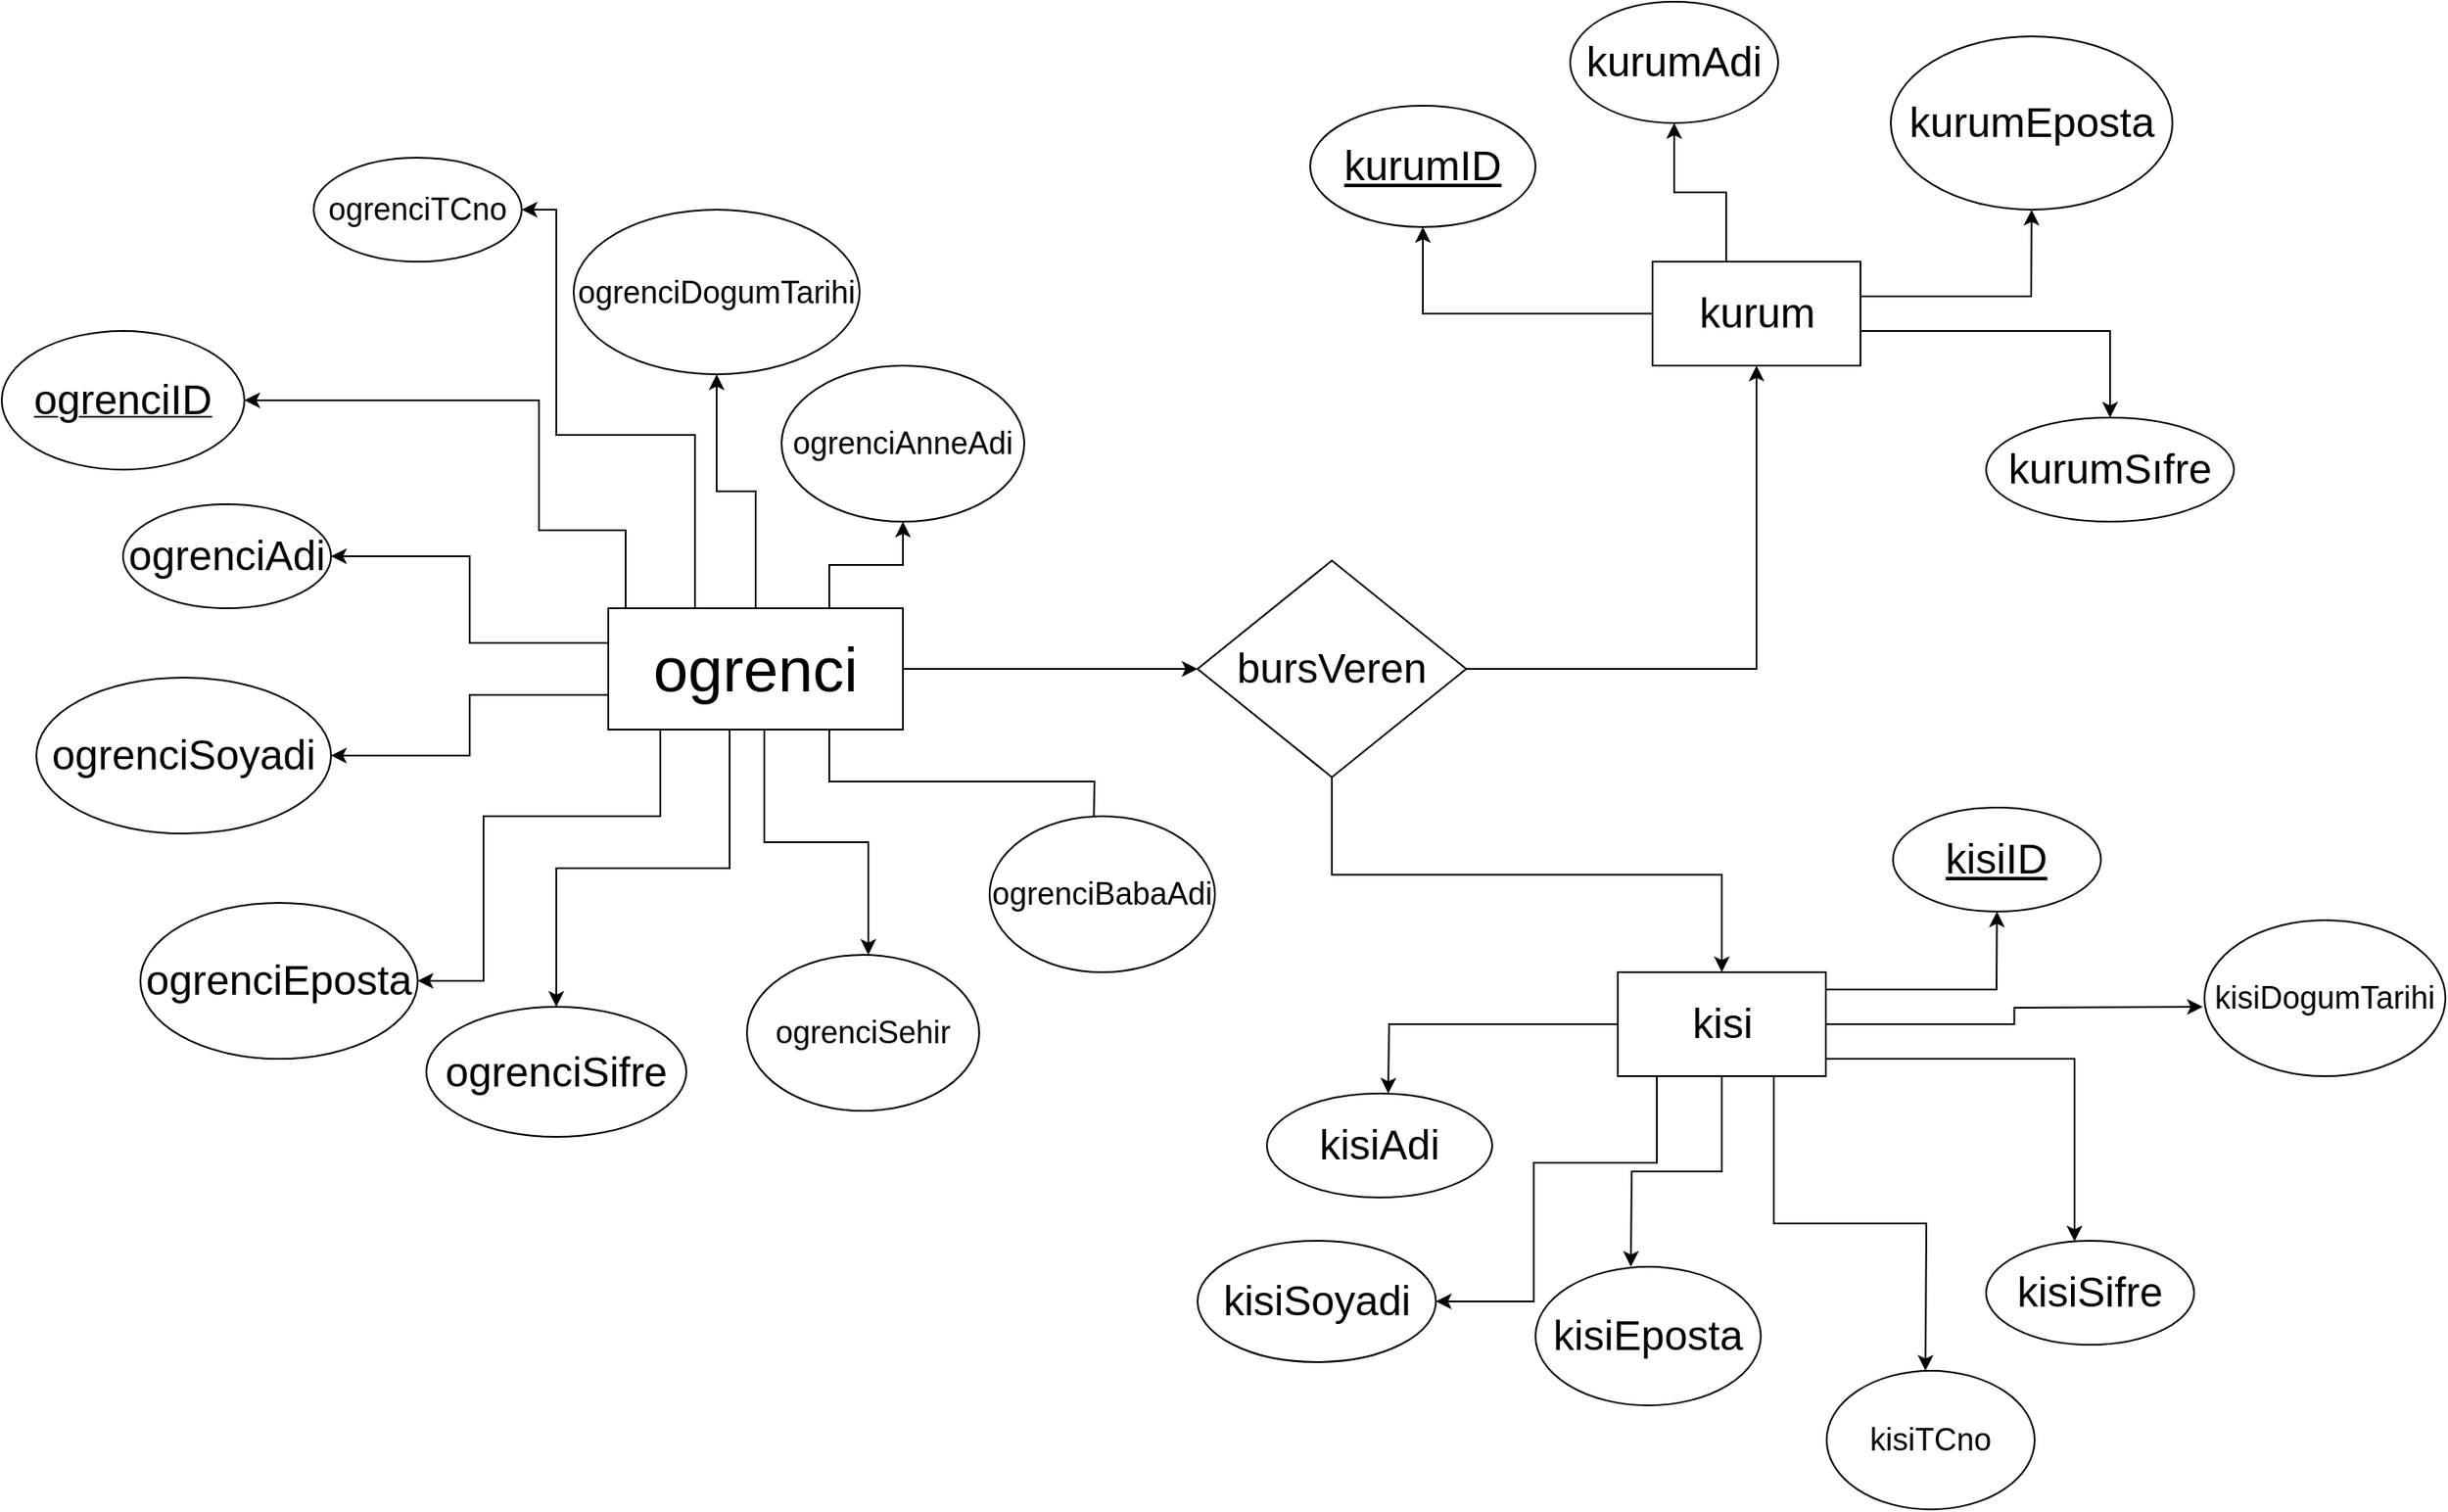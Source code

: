 <mxfile version="15.8.3" type="github">
  <diagram id="ZLQv9A1ALMM_j9aNgAFt" name="Page-1">
    <mxGraphModel dx="2957" dy="1984" grid="1" gridSize="10" guides="1" tooltips="1" connect="1" arrows="1" fold="1" page="1" pageScale="1" pageWidth="827" pageHeight="1169" math="0" shadow="0">
      <root>
        <mxCell id="0" />
        <mxCell id="1" parent="0" />
        <mxCell id="bERzIO6sfF2yys4kln_F-3" value="" style="edgeStyle=orthogonalEdgeStyle;rounded=0;orthogonalLoop=1;jettySize=auto;html=1;" parent="1" source="bERzIO6sfF2yys4kln_F-1" target="bERzIO6sfF2yys4kln_F-2" edge="1">
          <mxGeometry relative="1" as="geometry">
            <Array as="points">
              <mxPoint x="270" y="215" />
              <mxPoint x="220" y="215" />
              <mxPoint x="220" y="140" />
            </Array>
          </mxGeometry>
        </mxCell>
        <mxCell id="bERzIO6sfF2yys4kln_F-6" value="" style="edgeStyle=orthogonalEdgeStyle;rounded=0;orthogonalLoop=1;jettySize=auto;html=1;" parent="1" source="bERzIO6sfF2yys4kln_F-1" target="bERzIO6sfF2yys4kln_F-5" edge="1">
          <mxGeometry relative="1" as="geometry">
            <Array as="points">
              <mxPoint x="180" y="280" />
              <mxPoint x="180" y="230" />
            </Array>
          </mxGeometry>
        </mxCell>
        <mxCell id="bERzIO6sfF2yys4kln_F-8" value="" style="edgeStyle=orthogonalEdgeStyle;rounded=0;orthogonalLoop=1;jettySize=auto;html=1;" parent="1" source="bERzIO6sfF2yys4kln_F-1" target="bERzIO6sfF2yys4kln_F-7" edge="1">
          <mxGeometry relative="1" as="geometry">
            <Array as="points">
              <mxPoint x="180" y="310" />
              <mxPoint x="180" y="345" />
            </Array>
          </mxGeometry>
        </mxCell>
        <mxCell id="bERzIO6sfF2yys4kln_F-10" value="" style="edgeStyle=orthogonalEdgeStyle;rounded=0;orthogonalLoop=1;jettySize=auto;html=1;" parent="1" source="bERzIO6sfF2yys4kln_F-1" target="bERzIO6sfF2yys4kln_F-9" edge="1">
          <mxGeometry relative="1" as="geometry">
            <Array as="points">
              <mxPoint x="290" y="380" />
              <mxPoint x="188" y="380" />
              <mxPoint x="188" y="475" />
            </Array>
          </mxGeometry>
        </mxCell>
        <mxCell id="bERzIO6sfF2yys4kln_F-12" value="" style="edgeStyle=orthogonalEdgeStyle;rounded=0;orthogonalLoop=1;jettySize=auto;html=1;" parent="1" source="bERzIO6sfF2yys4kln_F-1" target="bERzIO6sfF2yys4kln_F-11" edge="1">
          <mxGeometry relative="1" as="geometry">
            <Array as="points">
              <mxPoint x="330" y="410" />
              <mxPoint x="230" y="410" />
            </Array>
          </mxGeometry>
        </mxCell>
        <mxCell id="bERzIO6sfF2yys4kln_F-14" value="" style="edgeStyle=orthogonalEdgeStyle;rounded=0;orthogonalLoop=1;jettySize=auto;html=1;" parent="1" source="bERzIO6sfF2yys4kln_F-1" target="bERzIO6sfF2yys4kln_F-13" edge="1">
          <mxGeometry relative="1" as="geometry" />
        </mxCell>
        <mxCell id="M0t3qspqStOu3Ynn6SdP-2" value="" style="edgeStyle=orthogonalEdgeStyle;rounded=0;orthogonalLoop=1;jettySize=auto;html=1;" edge="1" parent="1" source="bERzIO6sfF2yys4kln_F-1" target="M0t3qspqStOu3Ynn6SdP-1">
          <mxGeometry relative="1" as="geometry">
            <Array as="points">
              <mxPoint x="310" y="160" />
              <mxPoint x="230" y="160" />
            </Array>
          </mxGeometry>
        </mxCell>
        <mxCell id="M0t3qspqStOu3Ynn6SdP-4" value="" style="edgeStyle=orthogonalEdgeStyle;rounded=0;orthogonalLoop=1;jettySize=auto;html=1;fontSize=18;" edge="1" parent="1" source="bERzIO6sfF2yys4kln_F-1" target="M0t3qspqStOu3Ynn6SdP-3">
          <mxGeometry relative="1" as="geometry" />
        </mxCell>
        <mxCell id="M0t3qspqStOu3Ynn6SdP-6" style="edgeStyle=orthogonalEdgeStyle;rounded=0;orthogonalLoop=1;jettySize=auto;html=1;exitX=0.75;exitY=1;exitDx=0;exitDy=0;fontSize=18;" edge="1" parent="1" source="bERzIO6sfF2yys4kln_F-1">
          <mxGeometry relative="1" as="geometry">
            <mxPoint x="410" y="460" as="targetPoint" />
            <Array as="points">
              <mxPoint x="350" y="330" />
              <mxPoint x="350" y="395" />
              <mxPoint x="410" y="395" />
            </Array>
          </mxGeometry>
        </mxCell>
        <mxCell id="M0t3qspqStOu3Ynn6SdP-8" style="edgeStyle=orthogonalEdgeStyle;rounded=0;orthogonalLoop=1;jettySize=auto;html=1;exitX=0.75;exitY=0;exitDx=0;exitDy=0;fontSize=18;" edge="1" parent="1" source="bERzIO6sfF2yys4kln_F-1" target="M0t3qspqStOu3Ynn6SdP-9">
          <mxGeometry relative="1" as="geometry">
            <mxPoint x="420" y="170" as="targetPoint" />
          </mxGeometry>
        </mxCell>
        <mxCell id="M0t3qspqStOu3Ynn6SdP-10" style="edgeStyle=orthogonalEdgeStyle;rounded=0;orthogonalLoop=1;jettySize=auto;html=1;exitX=0.75;exitY=1;exitDx=0;exitDy=0;fontSize=18;" edge="1" parent="1" source="bERzIO6sfF2yys4kln_F-1">
          <mxGeometry relative="1" as="geometry">
            <mxPoint x="540" y="390" as="targetPoint" />
          </mxGeometry>
        </mxCell>
        <mxCell id="bERzIO6sfF2yys4kln_F-1" value="&lt;font style=&quot;font-size: 36px&quot;&gt;ogrenci&lt;/font&gt;" style="rounded=0;whiteSpace=wrap;html=1;" parent="1" vertex="1">
          <mxGeometry x="260" y="260" width="170" height="70" as="geometry" />
        </mxCell>
        <mxCell id="bERzIO6sfF2yys4kln_F-2" value="&lt;u&gt;&lt;font style=&quot;font-size: 24px&quot;&gt;ogrenciID&lt;/font&gt;&lt;/u&gt;" style="ellipse;whiteSpace=wrap;html=1;rounded=0;" parent="1" vertex="1">
          <mxGeometry x="-90" y="100" width="140" height="80" as="geometry" />
        </mxCell>
        <mxCell id="bERzIO6sfF2yys4kln_F-5" value="&lt;font style=&quot;font-size: 24px&quot;&gt;ogrenciAdi&lt;/font&gt;" style="ellipse;whiteSpace=wrap;html=1;rounded=0;" parent="1" vertex="1">
          <mxGeometry x="-20" y="200" width="120" height="60" as="geometry" />
        </mxCell>
        <mxCell id="bERzIO6sfF2yys4kln_F-7" value="&lt;font style=&quot;font-size: 24px&quot;&gt;ogrenciSoyadi&lt;/font&gt;" style="ellipse;whiteSpace=wrap;html=1;rounded=0;" parent="1" vertex="1">
          <mxGeometry x="-70" y="300" width="170" height="90" as="geometry" />
        </mxCell>
        <mxCell id="bERzIO6sfF2yys4kln_F-9" value="&lt;font style=&quot;font-size: 24px&quot;&gt;ogrenciEposta&lt;/font&gt;" style="ellipse;whiteSpace=wrap;html=1;rounded=0;" parent="1" vertex="1">
          <mxGeometry x="-10" y="430" width="160" height="90" as="geometry" />
        </mxCell>
        <mxCell id="bERzIO6sfF2yys4kln_F-11" value="&lt;font style=&quot;font-size: 24px&quot;&gt;ogrenciSifre&lt;/font&gt;" style="ellipse;whiteSpace=wrap;html=1;rounded=0;" parent="1" vertex="1">
          <mxGeometry x="155" y="490" width="150" height="75" as="geometry" />
        </mxCell>
        <mxCell id="bERzIO6sfF2yys4kln_F-16" value="" style="edgeStyle=orthogonalEdgeStyle;rounded=0;orthogonalLoop=1;jettySize=auto;html=1;" parent="1" source="bERzIO6sfF2yys4kln_F-13" target="bERzIO6sfF2yys4kln_F-15" edge="1">
          <mxGeometry relative="1" as="geometry" />
        </mxCell>
        <mxCell id="bERzIO6sfF2yys4kln_F-26" value="" style="edgeStyle=orthogonalEdgeStyle;rounded=0;orthogonalLoop=1;jettySize=auto;html=1;exitX=0.5;exitY=1;exitDx=0;exitDy=0;" parent="1" source="bERzIO6sfF2yys4kln_F-13" target="bERzIO6sfF2yys4kln_F-25" edge="1">
          <mxGeometry relative="1" as="geometry">
            <mxPoint x="678" y="360" as="sourcePoint" />
          </mxGeometry>
        </mxCell>
        <mxCell id="bERzIO6sfF2yys4kln_F-13" value="&lt;font style=&quot;font-size: 24px&quot;&gt;bursVeren&lt;/font&gt;" style="rhombus;whiteSpace=wrap;html=1;rounded=0;" parent="1" vertex="1">
          <mxGeometry x="600" y="232.5" width="155" height="125" as="geometry" />
        </mxCell>
        <mxCell id="bERzIO6sfF2yys4kln_F-18" value="" style="edgeStyle=orthogonalEdgeStyle;rounded=0;orthogonalLoop=1;jettySize=auto;html=1;" parent="1" source="bERzIO6sfF2yys4kln_F-15" target="bERzIO6sfF2yys4kln_F-17" edge="1">
          <mxGeometry relative="1" as="geometry" />
        </mxCell>
        <mxCell id="bERzIO6sfF2yys4kln_F-20" value="" style="edgeStyle=orthogonalEdgeStyle;rounded=0;orthogonalLoop=1;jettySize=auto;html=1;" parent="1" source="bERzIO6sfF2yys4kln_F-15" target="bERzIO6sfF2yys4kln_F-19" edge="1">
          <mxGeometry relative="1" as="geometry">
            <Array as="points">
              <mxPoint x="905" y="20" />
              <mxPoint x="875" y="20" />
            </Array>
          </mxGeometry>
        </mxCell>
        <mxCell id="bERzIO6sfF2yys4kln_F-22" value="" style="edgeStyle=orthogonalEdgeStyle;rounded=0;orthogonalLoop=1;jettySize=auto;html=1;" parent="1" source="bERzIO6sfF2yys4kln_F-15" target="bERzIO6sfF2yys4kln_F-21" edge="1">
          <mxGeometry relative="1" as="geometry">
            <Array as="points">
              <mxPoint x="1081" y="80" />
            </Array>
          </mxGeometry>
        </mxCell>
        <mxCell id="bERzIO6sfF2yys4kln_F-24" value="" style="edgeStyle=orthogonalEdgeStyle;rounded=0;orthogonalLoop=1;jettySize=auto;html=1;" parent="1" source="bERzIO6sfF2yys4kln_F-15" target="bERzIO6sfF2yys4kln_F-23" edge="1">
          <mxGeometry relative="1" as="geometry">
            <Array as="points">
              <mxPoint x="1015" y="100" />
              <mxPoint x="1015" y="100" />
            </Array>
          </mxGeometry>
        </mxCell>
        <mxCell id="bERzIO6sfF2yys4kln_F-15" value="&lt;font style=&quot;font-size: 24px&quot;&gt;kurum&lt;/font&gt;" style="whiteSpace=wrap;html=1;rounded=0;" parent="1" vertex="1">
          <mxGeometry x="862.5" y="60" width="120" height="60" as="geometry" />
        </mxCell>
        <mxCell id="bERzIO6sfF2yys4kln_F-17" value="&lt;font style=&quot;font-size: 24px&quot;&gt;&lt;u&gt;kurumID&lt;/u&gt;&lt;/font&gt;" style="ellipse;whiteSpace=wrap;html=1;rounded=0;" parent="1" vertex="1">
          <mxGeometry x="665" y="-30" width="130" height="70" as="geometry" />
        </mxCell>
        <mxCell id="bERzIO6sfF2yys4kln_F-19" value="&lt;font style=&quot;font-size: 24px&quot;&gt;kurumAdi&lt;/font&gt;" style="ellipse;whiteSpace=wrap;html=1;rounded=0;" parent="1" vertex="1">
          <mxGeometry x="815" y="-90" width="120" height="70" as="geometry" />
        </mxCell>
        <mxCell id="bERzIO6sfF2yys4kln_F-21" value="&lt;font style=&quot;font-size: 24px&quot;&gt;kurumEposta&lt;/font&gt;" style="ellipse;whiteSpace=wrap;html=1;rounded=0;" parent="1" vertex="1">
          <mxGeometry x="1000" y="-70" width="162.5" height="100" as="geometry" />
        </mxCell>
        <mxCell id="bERzIO6sfF2yys4kln_F-23" value="&lt;font style=&quot;font-size: 24px&quot;&gt;kurumSıfre&lt;/font&gt;" style="ellipse;whiteSpace=wrap;html=1;rounded=0;" parent="1" vertex="1">
          <mxGeometry x="1055" y="150" width="143" height="60" as="geometry" />
        </mxCell>
        <mxCell id="bERzIO6sfF2yys4kln_F-28" value="" style="edgeStyle=orthogonalEdgeStyle;rounded=0;orthogonalLoop=1;jettySize=auto;html=1;" parent="1" source="bERzIO6sfF2yys4kln_F-25" target="bERzIO6sfF2yys4kln_F-27" edge="1">
          <mxGeometry relative="1" as="geometry">
            <Array as="points">
              <mxPoint x="1061" y="480" />
            </Array>
          </mxGeometry>
        </mxCell>
        <mxCell id="bERzIO6sfF2yys4kln_F-30" value="" style="edgeStyle=orthogonalEdgeStyle;rounded=0;orthogonalLoop=1;jettySize=auto;html=1;" parent="1" source="bERzIO6sfF2yys4kln_F-25" edge="1">
          <mxGeometry relative="1" as="geometry">
            <mxPoint x="710" y="540" as="targetPoint" />
          </mxGeometry>
        </mxCell>
        <mxCell id="bERzIO6sfF2yys4kln_F-32" value="" style="edgeStyle=orthogonalEdgeStyle;rounded=0;orthogonalLoop=1;jettySize=auto;html=1;" parent="1" source="bERzIO6sfF2yys4kln_F-25" target="bERzIO6sfF2yys4kln_F-31" edge="1">
          <mxGeometry relative="1" as="geometry">
            <Array as="points">
              <mxPoint x="865" y="580" />
              <mxPoint x="794" y="580" />
            </Array>
          </mxGeometry>
        </mxCell>
        <mxCell id="bERzIO6sfF2yys4kln_F-34" value="" style="edgeStyle=orthogonalEdgeStyle;rounded=0;orthogonalLoop=1;jettySize=auto;html=1;" parent="1" source="bERzIO6sfF2yys4kln_F-25" edge="1">
          <mxGeometry relative="1" as="geometry">
            <mxPoint x="850" y="640" as="targetPoint" />
          </mxGeometry>
        </mxCell>
        <mxCell id="bERzIO6sfF2yys4kln_F-38" value="" style="edgeStyle=orthogonalEdgeStyle;rounded=0;orthogonalLoop=1;jettySize=auto;html=1;" parent="1" source="bERzIO6sfF2yys4kln_F-25" target="bERzIO6sfF2yys4kln_F-37" edge="1">
          <mxGeometry relative="1" as="geometry">
            <Array as="points">
              <mxPoint x="1106" y="520" />
            </Array>
          </mxGeometry>
        </mxCell>
        <mxCell id="M0t3qspqStOu3Ynn6SdP-12" style="edgeStyle=orthogonalEdgeStyle;rounded=0;orthogonalLoop=1;jettySize=auto;html=1;exitX=0.75;exitY=1;exitDx=0;exitDy=0;fontSize=18;" edge="1" parent="1" source="bERzIO6sfF2yys4kln_F-25">
          <mxGeometry relative="1" as="geometry">
            <mxPoint x="1020" y="700" as="targetPoint" />
          </mxGeometry>
        </mxCell>
        <mxCell id="M0t3qspqStOu3Ynn6SdP-14" style="edgeStyle=orthogonalEdgeStyle;rounded=0;orthogonalLoop=1;jettySize=auto;html=1;exitX=1;exitY=0.5;exitDx=0;exitDy=0;fontSize=18;" edge="1" parent="1" source="bERzIO6sfF2yys4kln_F-25">
          <mxGeometry relative="1" as="geometry">
            <mxPoint x="1180" y="490" as="targetPoint" />
          </mxGeometry>
        </mxCell>
        <mxCell id="bERzIO6sfF2yys4kln_F-25" value="&lt;font style=&quot;font-size: 24px&quot;&gt;kisi&lt;/font&gt;" style="whiteSpace=wrap;html=1;rounded=0;" parent="1" vertex="1">
          <mxGeometry x="842.5" y="470" width="120" height="60" as="geometry" />
        </mxCell>
        <mxCell id="bERzIO6sfF2yys4kln_F-27" value="&lt;font style=&quot;font-size: 24px&quot;&gt;&lt;u&gt;kisiID&lt;/u&gt;&lt;/font&gt;" style="ellipse;whiteSpace=wrap;html=1;rounded=0;" parent="1" vertex="1">
          <mxGeometry x="1001.25" y="375" width="120" height="60" as="geometry" />
        </mxCell>
        <mxCell id="bERzIO6sfF2yys4kln_F-29" value="&lt;font style=&quot;font-size: 24px&quot;&gt;kisiAdi&lt;/font&gt;" style="ellipse;whiteSpace=wrap;html=1;rounded=0;" parent="1" vertex="1">
          <mxGeometry x="640" y="540" width="130" height="60" as="geometry" />
        </mxCell>
        <mxCell id="bERzIO6sfF2yys4kln_F-31" value="&lt;font style=&quot;font-size: 24px&quot;&gt;kisiSoyadi&lt;/font&gt;" style="ellipse;whiteSpace=wrap;html=1;rounded=0;" parent="1" vertex="1">
          <mxGeometry x="600" y="625" width="137.5" height="70" as="geometry" />
        </mxCell>
        <mxCell id="bERzIO6sfF2yys4kln_F-35" value="&lt;font style=&quot;font-size: 24px&quot;&gt;kisiEposta&lt;/font&gt;" style="ellipse;whiteSpace=wrap;html=1;" parent="1" vertex="1">
          <mxGeometry x="795" y="640" width="130" height="80" as="geometry" />
        </mxCell>
        <mxCell id="bERzIO6sfF2yys4kln_F-37" value="&lt;font style=&quot;font-size: 24px&quot;&gt;kisiSifre&lt;/font&gt;" style="ellipse;whiteSpace=wrap;html=1;rounded=0;" parent="1" vertex="1">
          <mxGeometry x="1055" y="625" width="120" height="60" as="geometry" />
        </mxCell>
        <mxCell id="M0t3qspqStOu3Ynn6SdP-1" value="&lt;font style=&quot;font-size: 18px&quot;&gt;ogrenciTCno&lt;/font&gt;" style="ellipse;whiteSpace=wrap;html=1;rounded=0;" vertex="1" parent="1">
          <mxGeometry x="90" width="120" height="60" as="geometry" />
        </mxCell>
        <mxCell id="M0t3qspqStOu3Ynn6SdP-3" value="&lt;font style=&quot;font-size: 18px&quot;&gt;ogrenciDogumTarihi&lt;/font&gt;" style="ellipse;whiteSpace=wrap;html=1;rounded=0;" vertex="1" parent="1">
          <mxGeometry x="240" y="30" width="165" height="95" as="geometry" />
        </mxCell>
        <mxCell id="M0t3qspqStOu3Ynn6SdP-7" value="ogrenciSehir" style="ellipse;whiteSpace=wrap;html=1;fontSize=18;" vertex="1" parent="1">
          <mxGeometry x="340" y="460" width="134" height="90" as="geometry" />
        </mxCell>
        <mxCell id="M0t3qspqStOu3Ynn6SdP-9" value="ogrenciAnneAdi" style="ellipse;whiteSpace=wrap;html=1;fontSize=18;" vertex="1" parent="1">
          <mxGeometry x="360" y="120" width="140" height="90" as="geometry" />
        </mxCell>
        <mxCell id="M0t3qspqStOu3Ynn6SdP-11" value="ogrenciBabaAdi" style="ellipse;whiteSpace=wrap;html=1;fontSize=18;" vertex="1" parent="1">
          <mxGeometry x="480" y="380" width="130" height="90" as="geometry" />
        </mxCell>
        <mxCell id="M0t3qspqStOu3Ynn6SdP-13" value="kisiTCno" style="ellipse;whiteSpace=wrap;html=1;fontSize=18;" vertex="1" parent="1">
          <mxGeometry x="963" y="700" width="120" height="80" as="geometry" />
        </mxCell>
        <mxCell id="M0t3qspqStOu3Ynn6SdP-15" value="kisiDogumTarihi" style="ellipse;whiteSpace=wrap;html=1;fontSize=18;" vertex="1" parent="1">
          <mxGeometry x="1181" y="440" width="139" height="90" as="geometry" />
        </mxCell>
      </root>
    </mxGraphModel>
  </diagram>
</mxfile>
